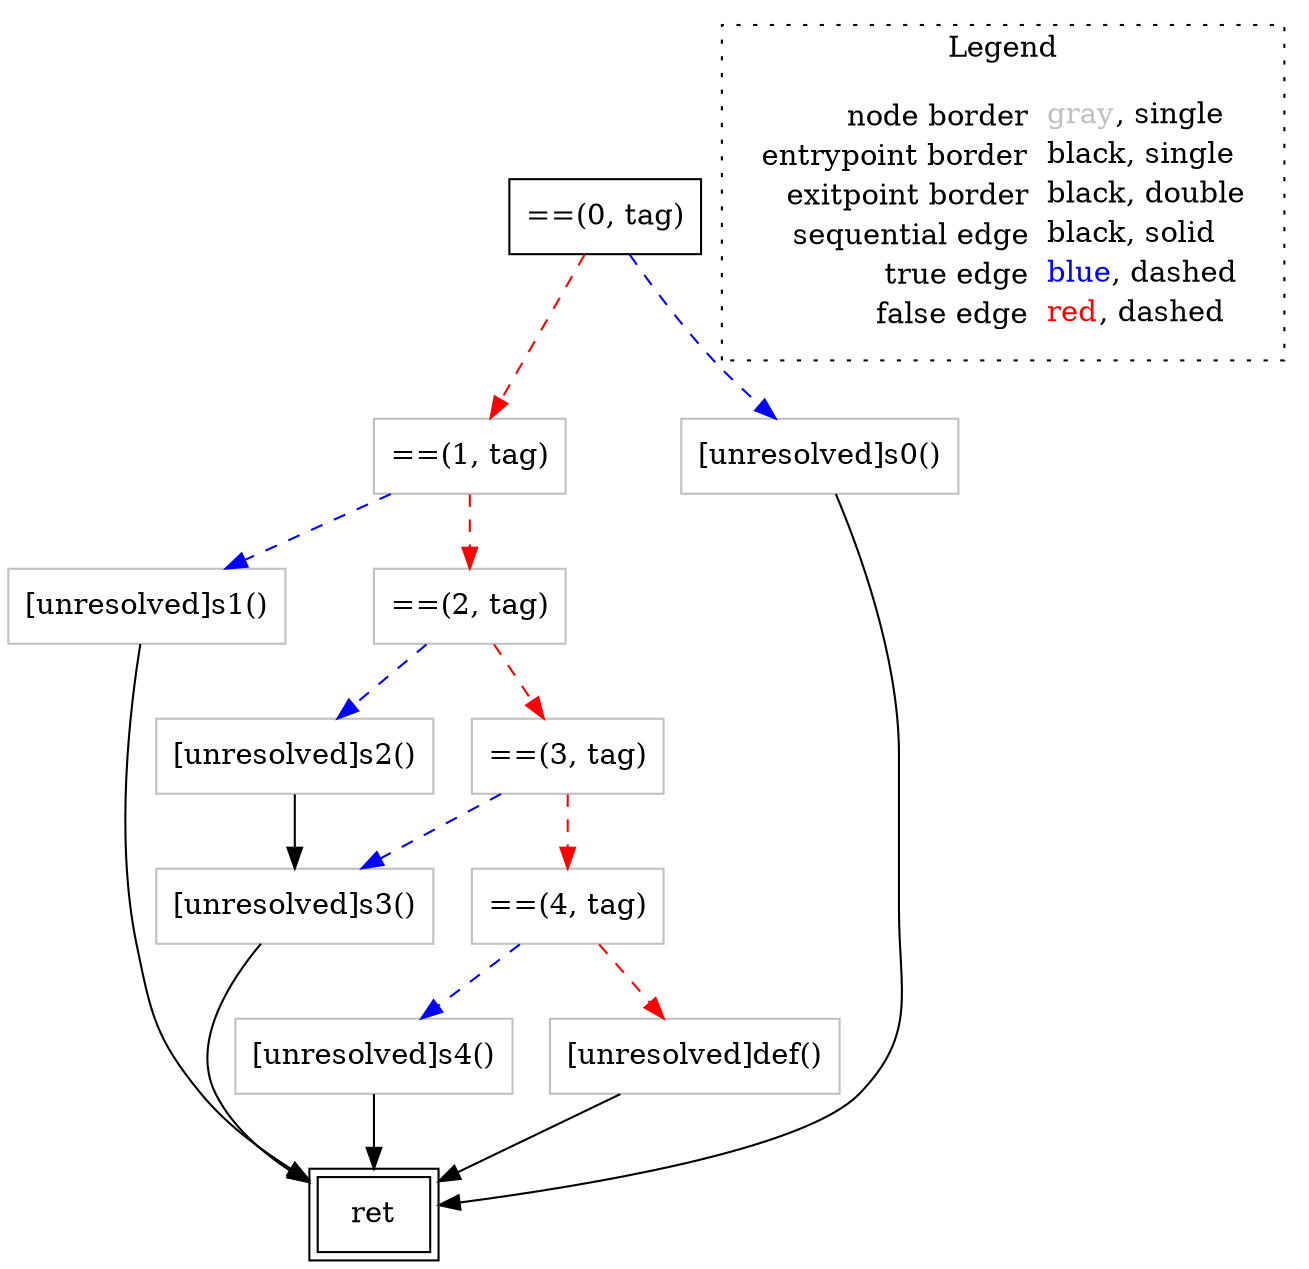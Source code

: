 digraph {
	"node0" [shape="rect",color="black",label=<==(0, tag)>];
	"node1" [shape="rect",color="black",peripheries="2",label=<ret>];
	"node2" [shape="rect",color="gray",label=<==(1, tag)>];
	"node3" [shape="rect",color="gray",label=<==(4, tag)>];
	"node4" [shape="rect",color="gray",label=<[unresolved]s2()>];
	"node5" [shape="rect",color="gray",label=<==(3, tag)>];
	"node6" [shape="rect",color="gray",label=<[unresolved]s1()>];
	"node7" [shape="rect",color="gray",label=<[unresolved]s0()>];
	"node8" [shape="rect",color="gray",label=<==(2, tag)>];
	"node9" [shape="rect",color="gray",label=<[unresolved]s4()>];
	"node10" [shape="rect",color="gray",label=<[unresolved]s3()>];
	"node11" [shape="rect",color="gray",label=<[unresolved]def()>];
	"node2" -> "node6" [color="blue",style="dashed"];
	"node2" -> "node8" [color="red",style="dashed"];
	"node3" -> "node9" [color="blue",style="dashed"];
	"node3" -> "node11" [color="red",style="dashed"];
	"node4" -> "node10" [color="black"];
	"node5" -> "node10" [color="blue",style="dashed"];
	"node5" -> "node3" [color="red",style="dashed"];
	"node6" -> "node1" [color="black"];
	"node7" -> "node1" [color="black"];
	"node8" -> "node4" [color="blue",style="dashed"];
	"node8" -> "node5" [color="red",style="dashed"];
	"node9" -> "node1" [color="black"];
	"node10" -> "node1" [color="black"];
	"node0" -> "node7" [color="blue",style="dashed"];
	"node0" -> "node2" [color="red",style="dashed"];
	"node11" -> "node1" [color="black"];
subgraph cluster_legend {
	label="Legend";
	style=dotted;
	node [shape=plaintext];
	"legend" [label=<<table border="0" cellpadding="2" cellspacing="0" cellborder="0"><tr><td align="right">node border&nbsp;</td><td align="left"><font color="gray">gray</font>, single</td></tr><tr><td align="right">entrypoint border&nbsp;</td><td align="left"><font color="black">black</font>, single</td></tr><tr><td align="right">exitpoint border&nbsp;</td><td align="left"><font color="black">black</font>, double</td></tr><tr><td align="right">sequential edge&nbsp;</td><td align="left"><font color="black">black</font>, solid</td></tr><tr><td align="right">true edge&nbsp;</td><td align="left"><font color="blue">blue</font>, dashed</td></tr><tr><td align="right">false edge&nbsp;</td><td align="left"><font color="red">red</font>, dashed</td></tr></table>>];
}

}
